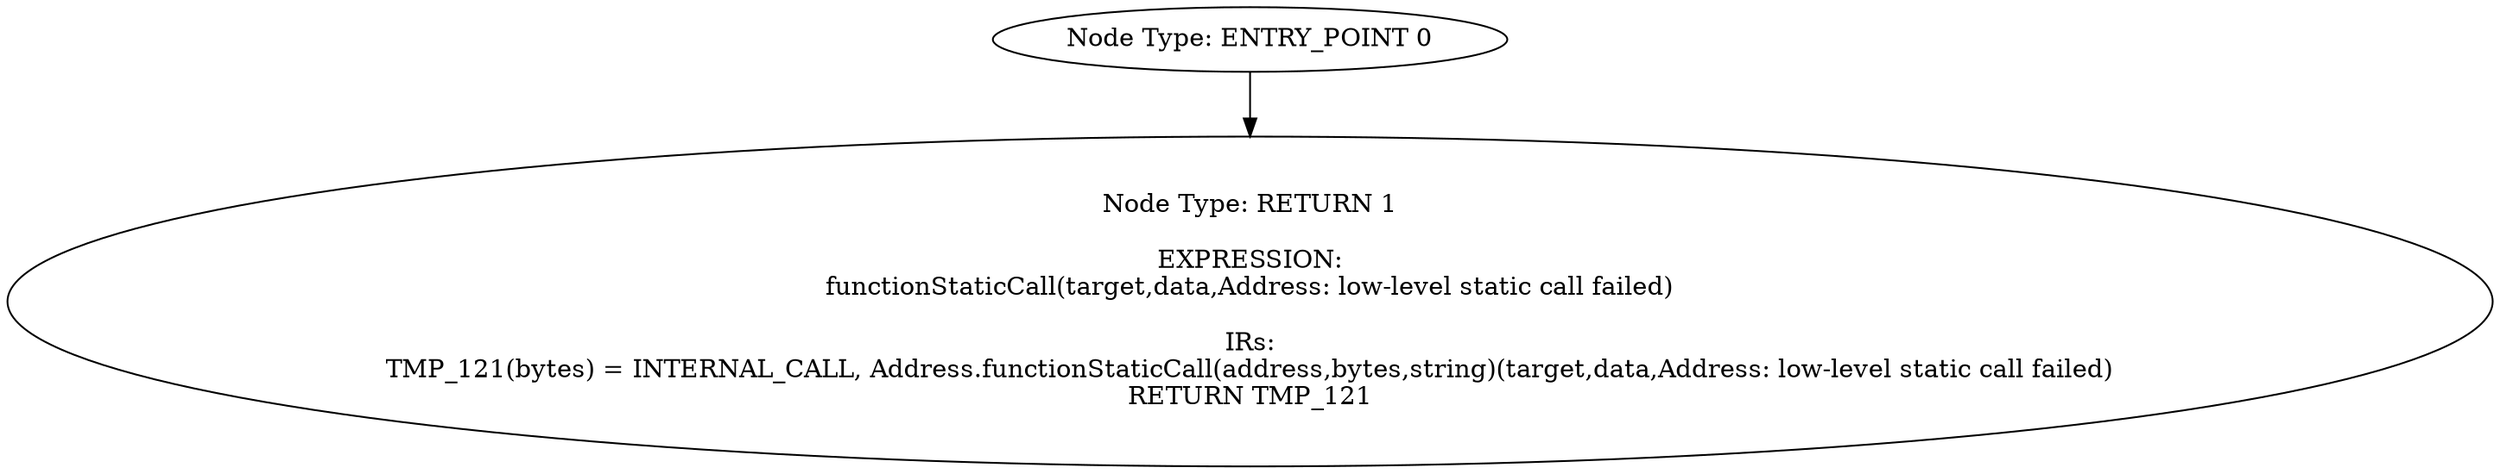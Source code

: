 digraph{
0[label="Node Type: ENTRY_POINT 0
"];
0->1;
1[label="Node Type: RETURN 1

EXPRESSION:
functionStaticCall(target,data,Address: low-level static call failed)

IRs:
TMP_121(bytes) = INTERNAL_CALL, Address.functionStaticCall(address,bytes,string)(target,data,Address: low-level static call failed)
RETURN TMP_121"];
}
